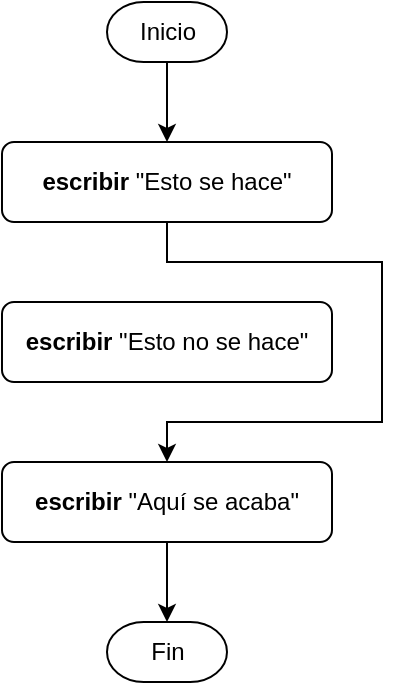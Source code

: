 <mxfile version="13.9.9" type="google"><diagram id="C5RBs43oDa-KdzZeNtuy" name="Page-1"><mxGraphModel dx="1038" dy="568" grid="1" gridSize="10" guides="1" tooltips="1" connect="1" arrows="1" fold="1" page="1" pageScale="1" pageWidth="827" pageHeight="1169" math="1" shadow="0"><root><mxCell id="WIyWlLk6GJQsqaUBKTNV-0"/><mxCell id="WIyWlLk6GJQsqaUBKTNV-1" parent="WIyWlLk6GJQsqaUBKTNV-0"/><mxCell id="r5yOtihJSsLlnsJsQTZW-8" style="edgeStyle=orthogonalEdgeStyle;rounded=0;orthogonalLoop=1;jettySize=auto;html=1;exitX=0.5;exitY=1;exitDx=0;exitDy=0;entryX=0.5;entryY=0;entryDx=0;entryDy=0;" parent="WIyWlLk6GJQsqaUBKTNV-1" source="r5yOtihJSsLlnsJsQTZW-1" target="r5yOtihJSsLlnsJsQTZW-3" edge="1"><mxGeometry relative="1" as="geometry"><Array as="points"><mxPoint x="363" y="240"/><mxPoint x="470" y="240"/><mxPoint x="470" y="320"/><mxPoint x="363" y="320"/></Array></mxGeometry></mxCell><mxCell id="r5yOtihJSsLlnsJsQTZW-1" value="&lt;b&gt;escribir&lt;/b&gt; &quot;Esto se hace&quot;" style="rounded=1;whiteSpace=wrap;html=1;" parent="WIyWlLk6GJQsqaUBKTNV-1" vertex="1"><mxGeometry x="280" y="180" width="165" height="40" as="geometry"/></mxCell><mxCell id="r5yOtihJSsLlnsJsQTZW-2" value="&lt;b&gt;escribir&lt;/b&gt; &quot;Esto no se hace&quot;" style="rounded=1;whiteSpace=wrap;html=1;" parent="WIyWlLk6GJQsqaUBKTNV-1" vertex="1"><mxGeometry x="280" y="260" width="165" height="40" as="geometry"/></mxCell><mxCell id="r5yOtihJSsLlnsJsQTZW-9" style="edgeStyle=orthogonalEdgeStyle;rounded=0;orthogonalLoop=1;jettySize=auto;html=1;exitX=0.5;exitY=1;exitDx=0;exitDy=0;entryX=0.5;entryY=0;entryDx=0;entryDy=0;entryPerimeter=0;" parent="WIyWlLk6GJQsqaUBKTNV-1" source="r5yOtihJSsLlnsJsQTZW-3" target="r5yOtihJSsLlnsJsQTZW-5" edge="1"><mxGeometry relative="1" as="geometry"/></mxCell><mxCell id="r5yOtihJSsLlnsJsQTZW-3" value="&lt;b&gt;escribir&lt;/b&gt; &quot;Aquí se acaba&quot;" style="rounded=1;whiteSpace=wrap;html=1;" parent="WIyWlLk6GJQsqaUBKTNV-1" vertex="1"><mxGeometry x="280" y="340" width="165" height="40" as="geometry"/></mxCell><mxCell id="r5yOtihJSsLlnsJsQTZW-7" style="edgeStyle=orthogonalEdgeStyle;rounded=0;orthogonalLoop=1;jettySize=auto;html=1;exitX=0.5;exitY=1;exitDx=0;exitDy=0;exitPerimeter=0;entryX=0.5;entryY=0;entryDx=0;entryDy=0;" parent="WIyWlLk6GJQsqaUBKTNV-1" source="r5yOtihJSsLlnsJsQTZW-4" target="r5yOtihJSsLlnsJsQTZW-1" edge="1"><mxGeometry relative="1" as="geometry"/></mxCell><mxCell id="r5yOtihJSsLlnsJsQTZW-4" value="Inicio" style="strokeWidth=1;html=1;shape=mxgraph.flowchart.terminator;whiteSpace=wrap;" parent="WIyWlLk6GJQsqaUBKTNV-1" vertex="1"><mxGeometry x="332.5" y="110" width="60" height="30" as="geometry"/></mxCell><mxCell id="r5yOtihJSsLlnsJsQTZW-5" value="Fin" style="strokeWidth=1;html=1;shape=mxgraph.flowchart.terminator;whiteSpace=wrap;" parent="WIyWlLk6GJQsqaUBKTNV-1" vertex="1"><mxGeometry x="332.5" y="420" width="60" height="30" as="geometry"/></mxCell></root></mxGraphModel></diagram></mxfile>